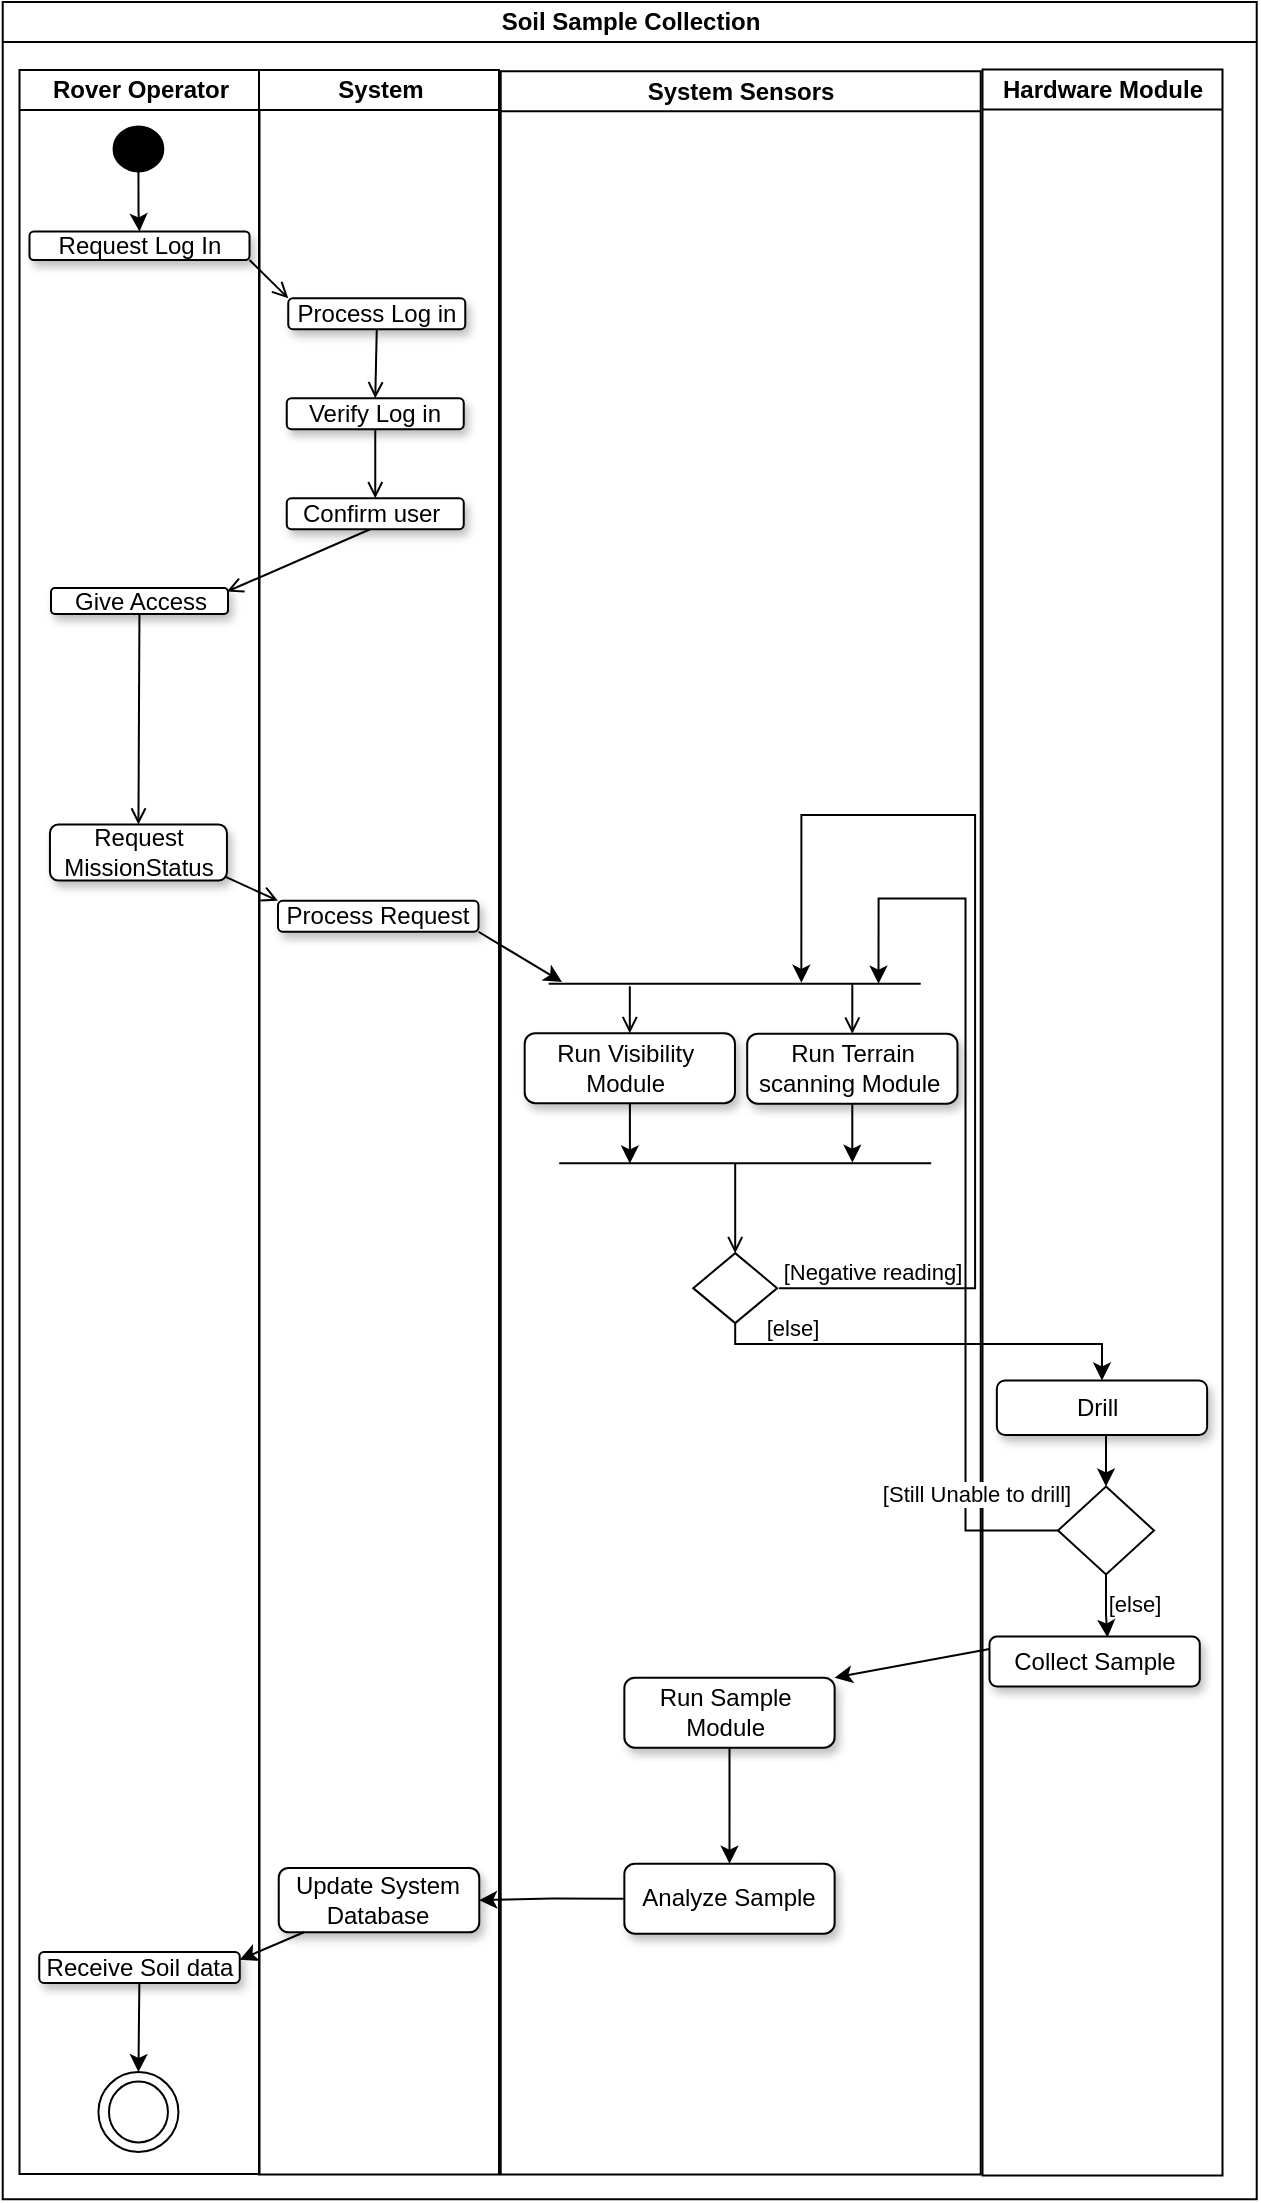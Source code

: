 <mxfile version="22.0.5" type="google">
  <diagram id="prtHgNgQTEPvFCAcTncT" name="Page-1">
    <mxGraphModel grid="0" page="1" gridSize="10" guides="1" tooltips="1" connect="1" arrows="1" fold="1" pageScale="1" pageWidth="827" pageHeight="1169" math="0" shadow="0">
      <root>
        <mxCell id="0" />
        <mxCell id="1" parent="0" />
        <mxCell id="AWUn-Fu58c9UiAzUyNMu-2" value="Rover Operator" style="swimlane;html=1;startSize=20;horizontal=0;direction=east;rotation=90;rounded=0;" vertex="1" parent="1">
          <mxGeometry x="-407.25" y="528" width="1052" height="120" as="geometry" />
        </mxCell>
        <mxCell id="AWUn-Fu58c9UiAzUyNMu-3" style="edgeStyle=orthogonalEdgeStyle;rounded=0;orthogonalLoop=1;jettySize=auto;html=1;entryX=0.5;entryY=0;entryDx=0;entryDy=0;" edge="1" parent="AWUn-Fu58c9UiAzUyNMu-2" source="AWUn-Fu58c9UiAzUyNMu-4" target="AWUn-Fu58c9UiAzUyNMu-7">
          <mxGeometry relative="1" as="geometry" />
        </mxCell>
        <mxCell id="AWUn-Fu58c9UiAzUyNMu-4" value="" style="ellipse;whiteSpace=wrap;html=1;direction=east;rotation=90;fillColor=#000000;rounded=0;" vertex="1" parent="AWUn-Fu58c9UiAzUyNMu-2">
          <mxGeometry x="514.22" y="-439" width="22.5" height="24.88" as="geometry" />
        </mxCell>
        <mxCell id="AWUn-Fu58c9UiAzUyNMu-5" value="" style="ellipse;whiteSpace=wrap;html=1;direction=east;rotation=90;rounded=0;" vertex="1" parent="AWUn-Fu58c9UiAzUyNMu-2">
          <mxGeometry x="505.47" y="535" width="40" height="40" as="geometry" />
        </mxCell>
        <mxCell id="AWUn-Fu58c9UiAzUyNMu-6" value="" style="ellipse;whiteSpace=wrap;html=1;direction=east;rotation=90;rounded=0;" vertex="1" parent="AWUn-Fu58c9UiAzUyNMu-2">
          <mxGeometry x="510.22" y="540.25" width="30.5" height="29.5" as="geometry" />
        </mxCell>
        <mxCell id="AWUn-Fu58c9UiAzUyNMu-7" value="Request Log In" style="rounded=1;whiteSpace=wrap;html=1;perimeterSpacing=0;glass=0;shadow=1;" vertex="1" parent="AWUn-Fu58c9UiAzUyNMu-2">
          <mxGeometry x="471" y="-385.28" width="110" height="14.28" as="geometry" />
        </mxCell>
        <mxCell id="AWUn-Fu58c9UiAzUyNMu-8" style="rounded=0;orthogonalLoop=1;jettySize=auto;html=1;endArrow=open;endFill=0;entryX=0.5;entryY=0;entryDx=0;entryDy=0;" edge="1" parent="AWUn-Fu58c9UiAzUyNMu-2" source="AWUn-Fu58c9UiAzUyNMu-9" target="AWUn-Fu58c9UiAzUyNMu-10">
          <mxGeometry relative="1" as="geometry">
            <mxPoint x="525.332" y="-189.0" as="targetPoint" />
            <mxPoint x="526.66" y="-248.311" as="sourcePoint" />
          </mxGeometry>
        </mxCell>
        <mxCell id="AWUn-Fu58c9UiAzUyNMu-9" value="Give Access" style="rounded=1;whiteSpace=wrap;html=1;glass=0;shadow=1;" vertex="1" parent="AWUn-Fu58c9UiAzUyNMu-2">
          <mxGeometry x="481.75" y="-207" width="88.5" height="13" as="geometry" />
        </mxCell>
        <mxCell id="AWUn-Fu58c9UiAzUyNMu-10" value="Request MissionStatus" style="rounded=1;whiteSpace=wrap;html=1;glass=0;shadow=1;" vertex="1" parent="AWUn-Fu58c9UiAzUyNMu-2">
          <mxGeometry x="481.22" y="-88.75" width="88.5" height="28" as="geometry" />
        </mxCell>
        <mxCell id="AWUn-Fu58c9UiAzUyNMu-11" style="hachureGap=4;orthogonalLoop=1;jettySize=auto;html=1;entryX=0;entryY=0.5;entryDx=0;entryDy=0;fontFamily=Architects Daughter;fontSource=https%3A%2F%2Ffonts.googleapis.com%2Fcss%3Ffamily%3DArchitects%2BDaughter;fontSize=16;" edge="1" parent="AWUn-Fu58c9UiAzUyNMu-2" source="AWUn-Fu58c9UiAzUyNMu-12" target="AWUn-Fu58c9UiAzUyNMu-5">
          <mxGeometry relative="1" as="geometry" />
        </mxCell>
        <mxCell id="AWUn-Fu58c9UiAzUyNMu-12" value="Receive Soil data" style="rounded=1;whiteSpace=wrap;html=1;shadow=1;" vertex="1" parent="AWUn-Fu58c9UiAzUyNMu-2">
          <mxGeometry x="475.88" y="475" width="100.25" height="15.5" as="geometry" />
        </mxCell>
        <mxCell id="AWUn-Fu58c9UiAzUyNMu-50" style="rounded=0;orthogonalLoop=1;jettySize=auto;html=1;endArrow=open;endFill=0;exitX=0.481;exitY=0.976;exitDx=0;exitDy=0;exitPerimeter=0;" edge="1" parent="AWUn-Fu58c9UiAzUyNMu-2" source="AWUn-Fu58c9UiAzUyNMu-15">
          <mxGeometry relative="1" as="geometry">
            <mxPoint x="569.72" y="-205.22" as="targetPoint" />
            <mxPoint x="645.357" y="-232.753" as="sourcePoint" />
          </mxGeometry>
        </mxCell>
        <mxCell id="AWUn-Fu58c9UiAzUyNMu-13" value="System&lt;br&gt;" style="swimlane;html=1;startSize=20;horizontal=0;direction=east;rotation=90;rounded=0;" vertex="1" parent="1">
          <mxGeometry x="-287.62" y="528.13" width="1052.25" height="120" as="geometry" />
        </mxCell>
        <mxCell id="AWUn-Fu58c9UiAzUyNMu-14" value="Process Log in" style="rounded=1;whiteSpace=wrap;html=1;glass=0;shadow=1;" vertex="1" parent="AWUn-Fu58c9UiAzUyNMu-13">
          <mxGeometry x="480.75" y="-352" width="88.5" height="15.5" as="geometry" />
        </mxCell>
        <mxCell id="AWUn-Fu58c9UiAzUyNMu-15" value="Confirm user&amp;nbsp;" style="rounded=1;whiteSpace=wrap;html=1;glass=0;shadow=1;" vertex="1" parent="AWUn-Fu58c9UiAzUyNMu-13">
          <mxGeometry x="480" y="-252" width="88.5" height="15.5" as="geometry" />
        </mxCell>
        <mxCell id="AWUn-Fu58c9UiAzUyNMu-16" value="Verify Log in" style="rounded=1;whiteSpace=wrap;html=1;glass=0;shadow=1;" vertex="1" parent="AWUn-Fu58c9UiAzUyNMu-13">
          <mxGeometry x="480" y="-302" width="88.5" height="15.5" as="geometry" />
        </mxCell>
        <mxCell id="AWUn-Fu58c9UiAzUyNMu-17" style="rounded=0;orthogonalLoop=1;jettySize=auto;html=1;entryX=0.5;entryY=0;entryDx=0;entryDy=0;exitX=0.5;exitY=1;exitDx=0;exitDy=0;endArrow=open;endFill=0;" edge="1" parent="AWUn-Fu58c9UiAzUyNMu-13" source="AWUn-Fu58c9UiAzUyNMu-14" target="AWUn-Fu58c9UiAzUyNMu-16">
          <mxGeometry relative="1" as="geometry" />
        </mxCell>
        <mxCell id="AWUn-Fu58c9UiAzUyNMu-18" style="rounded=0;orthogonalLoop=1;jettySize=auto;html=1;exitX=0.5;exitY=1;exitDx=0;exitDy=0;endArrow=open;endFill=0;entryX=0.5;entryY=0;entryDx=0;entryDy=0;" edge="1" parent="AWUn-Fu58c9UiAzUyNMu-13" source="AWUn-Fu58c9UiAzUyNMu-16" target="AWUn-Fu58c9UiAzUyNMu-15">
          <mxGeometry relative="1" as="geometry">
            <mxPoint x="571" y="-319" as="targetPoint" />
          </mxGeometry>
        </mxCell>
        <mxCell id="AWUn-Fu58c9UiAzUyNMu-22" value="Process Request" style="rounded=1;whiteSpace=wrap;html=1;shadow=1;" vertex="1" parent="AWUn-Fu58c9UiAzUyNMu-13">
          <mxGeometry x="475.62" y="-50.75" width="100.25" height="15.5" as="geometry" />
        </mxCell>
        <mxCell id="AWUn-Fu58c9UiAzUyNMu-105" value="Update System Database" style="rounded=1;whiteSpace=wrap;html=1;shadow=1;" vertex="1" parent="AWUn-Fu58c9UiAzUyNMu-13">
          <mxGeometry x="476" y="432.87" width="100.25" height="32.13" as="geometry" />
        </mxCell>
        <mxCell id="AWUn-Fu58c9UiAzUyNMu-34" style="rounded=0;orthogonalLoop=1;jettySize=auto;html=1;entryX=0;entryY=0;entryDx=0;entryDy=0;exitX=1;exitY=1;exitDx=0;exitDy=0;endArrow=open;endFill=0;" edge="1" parent="1" source="AWUn-Fu58c9UiAzUyNMu-7" target="AWUn-Fu58c9UiAzUyNMu-14">
          <mxGeometry relative="1" as="geometry">
            <mxPoint x="206.25" y="193.5" as="targetPoint" />
          </mxGeometry>
        </mxCell>
        <mxCell id="AWUn-Fu58c9UiAzUyNMu-35" value="System Sensors" style="swimlane;html=1;startSize=20;horizontal=0;direction=east;rotation=90;rounded=0;" vertex="1" parent="1">
          <mxGeometry x="-106.46" y="468.47" width="1051.64" height="240" as="geometry">
            <mxRectangle x="874" y="-66" width="40" height="120" as="alternateBounds" />
          </mxGeometry>
        </mxCell>
        <mxCell id="AWUn-Fu58c9UiAzUyNMu-36" value="" style="edgeStyle=orthogonalEdgeStyle;rounded=0;orthogonalLoop=1;jettySize=auto;html=1;endArrow=classic;endFill=1;" edge="1" parent="AWUn-Fu58c9UiAzUyNMu-35">
          <mxGeometry relative="1" as="geometry">
            <mxPoint x="546" y="38" as="sourcePoint" />
          </mxGeometry>
        </mxCell>
        <mxCell id="AWUn-Fu58c9UiAzUyNMu-76" style="edgeStyle=orthogonalEdgeStyle;rounded=0;orthogonalLoop=1;jettySize=auto;html=1;" edge="1" parent="AWUn-Fu58c9UiAzUyNMu-35" source="AWUn-Fu58c9UiAzUyNMu-56">
          <mxGeometry relative="1" as="geometry">
            <mxPoint x="470.375" y="140.267" as="targetPoint" />
          </mxGeometry>
        </mxCell>
        <mxCell id="AWUn-Fu58c9UiAzUyNMu-56" value="Run Visibility&amp;nbsp;&lt;br&gt;Module&amp;nbsp;" style="rounded=1;whiteSpace=wrap;html=1;shadow=1;" vertex="1" parent="AWUn-Fu58c9UiAzUyNMu-35">
          <mxGeometry x="417.81" y="75.1" width="105.13" height="35" as="geometry" />
        </mxCell>
        <mxCell id="AWUn-Fu58c9UiAzUyNMu-73" style="edgeStyle=orthogonalEdgeStyle;rounded=0;orthogonalLoop=1;jettySize=auto;html=1;startArrow=open;startFill=0;endArrow=none;endFill=0;" edge="1" parent="AWUn-Fu58c9UiAzUyNMu-35" source="AWUn-Fu58c9UiAzUyNMu-57">
          <mxGeometry relative="1" as="geometry">
            <mxPoint x="581.625" y="50.591" as="targetPoint" />
          </mxGeometry>
        </mxCell>
        <mxCell id="AWUn-Fu58c9UiAzUyNMu-77" style="edgeStyle=orthogonalEdgeStyle;rounded=0;orthogonalLoop=1;jettySize=auto;html=1;" edge="1" parent="AWUn-Fu58c9UiAzUyNMu-35" source="AWUn-Fu58c9UiAzUyNMu-57">
          <mxGeometry relative="1" as="geometry">
            <mxPoint x="581.625" y="139.85" as="targetPoint" />
          </mxGeometry>
        </mxCell>
        <mxCell id="AWUn-Fu58c9UiAzUyNMu-57" value="Run Terrain scanning Module&amp;nbsp;" style="rounded=1;whiteSpace=wrap;html=1;shadow=1;" vertex="1" parent="AWUn-Fu58c9UiAzUyNMu-35">
          <mxGeometry x="529.06" y="75.35" width="105.13" height="35" as="geometry" />
        </mxCell>
        <mxCell id="AWUn-Fu58c9UiAzUyNMu-68" value="" style="endArrow=none;html=1;rounded=0;" edge="1" parent="AWUn-Fu58c9UiAzUyNMu-35">
          <mxGeometry width="50" height="50" relative="1" as="geometry">
            <mxPoint x="429.81" y="50.35" as="sourcePoint" />
            <mxPoint x="615.81" y="50.35" as="targetPoint" />
          </mxGeometry>
        </mxCell>
        <mxCell id="AWUn-Fu58c9UiAzUyNMu-72" style="edgeStyle=orthogonalEdgeStyle;rounded=0;orthogonalLoop=1;jettySize=auto;html=1;startArrow=open;startFill=0;endArrow=none;endFill=0;" edge="1" parent="AWUn-Fu58c9UiAzUyNMu-35">
          <mxGeometry relative="1" as="geometry">
            <mxPoint x="470.375" y="51.626" as="targetPoint" />
            <mxPoint x="470.352" y="75.1" as="sourcePoint" />
          </mxGeometry>
        </mxCell>
        <mxCell id="AWUn-Fu58c9UiAzUyNMu-75" value="" style="endArrow=none;html=1;rounded=0;" edge="1" parent="AWUn-Fu58c9UiAzUyNMu-35">
          <mxGeometry width="50" height="50" relative="1" as="geometry">
            <mxPoint x="435.06" y="140.1" as="sourcePoint" />
            <mxPoint x="621.06" y="140.1" as="targetPoint" />
          </mxGeometry>
        </mxCell>
        <mxCell id="AWUn-Fu58c9UiAzUyNMu-79" style="edgeStyle=orthogonalEdgeStyle;rounded=0;orthogonalLoop=1;jettySize=auto;html=1;startArrow=open;startFill=0;endArrow=none;endFill=0;" edge="1" parent="AWUn-Fu58c9UiAzUyNMu-35" source="AWUn-Fu58c9UiAzUyNMu-78">
          <mxGeometry relative="1" as="geometry">
            <mxPoint x="523.06" y="140.335" as="targetPoint" />
          </mxGeometry>
        </mxCell>
        <mxCell id="AWUn-Fu58c9UiAzUyNMu-100" style="edgeStyle=orthogonalEdgeStyle;rounded=0;orthogonalLoop=1;jettySize=auto;html=1;" edge="1" parent="AWUn-Fu58c9UiAzUyNMu-35">
          <mxGeometry relative="1" as="geometry">
            <mxPoint x="556.14" y="49.933" as="targetPoint" />
            <mxPoint x="545.007" y="202.644" as="sourcePoint" />
            <Array as="points">
              <mxPoint x="643" y="203" />
              <mxPoint x="643" y="-34" />
              <mxPoint x="556" y="-34" />
            </Array>
          </mxGeometry>
        </mxCell>
        <mxCell id="AWUn-Fu58c9UiAzUyNMu-103" value="[Negative reading]" style="edgeLabel;html=1;align=center;verticalAlign=middle;resizable=0;points=[];" connectable="0" vertex="1" parent="AWUn-Fu58c9UiAzUyNMu-100">
          <mxGeometry x="-0.9" relative="1" as="geometry">
            <mxPoint x="21" y="-8" as="offset" />
          </mxGeometry>
        </mxCell>
        <mxCell id="AWUn-Fu58c9UiAzUyNMu-78" value="" style="rhombus;whiteSpace=wrap;html=1;" vertex="1" parent="AWUn-Fu58c9UiAzUyNMu-35">
          <mxGeometry x="502.06" y="185.1" width="42" height="35" as="geometry" />
        </mxCell>
        <mxCell id="AWUn-Fu58c9UiAzUyNMu-90" style="edgeStyle=orthogonalEdgeStyle;rounded=0;orthogonalLoop=1;jettySize=auto;html=1;entryX=0.5;entryY=0;entryDx=0;entryDy=0;" edge="1" parent="AWUn-Fu58c9UiAzUyNMu-35" source="AWUn-Fu58c9UiAzUyNMu-55" target="AWUn-Fu58c9UiAzUyNMu-89">
          <mxGeometry relative="1" as="geometry" />
        </mxCell>
        <mxCell id="AWUn-Fu58c9UiAzUyNMu-55" value="Run Sample&amp;nbsp;&lt;br&gt;Module&amp;nbsp;" style="rounded=1;whiteSpace=wrap;html=1;shadow=1;" vertex="1" parent="AWUn-Fu58c9UiAzUyNMu-35">
          <mxGeometry x="467.64" y="397.35" width="105.13" height="35" as="geometry" />
        </mxCell>
        <mxCell id="AWUn-Fu58c9UiAzUyNMu-89" value="Analyze Sample" style="rounded=1;whiteSpace=wrap;html=1;shadow=1;" vertex="1" parent="AWUn-Fu58c9UiAzUyNMu-35">
          <mxGeometry x="467.64" y="490.35" width="105.13" height="35" as="geometry" />
        </mxCell>
        <mxCell id="AWUn-Fu58c9UiAzUyNMu-49" style="rounded=0;orthogonalLoop=1;jettySize=auto;html=1;entryX=0;entryY=0;entryDx=0;entryDy=0;endArrow=open;endFill=0;exitX=0.996;exitY=0.941;exitDx=0;exitDy=0;exitPerimeter=0;" edge="1" parent="1" source="AWUn-Fu58c9UiAzUyNMu-10" target="AWUn-Fu58c9UiAzUyNMu-22">
          <mxGeometry relative="1" as="geometry" />
        </mxCell>
        <mxCell id="AWUn-Fu58c9UiAzUyNMu-52" value="Soil Sample Collection" style="swimlane;html=1;childLayout=stackLayout;resizeParent=1;resizeParentMax=0;horizontal=0;startSize=20;horizontalStack=0;direction=east;rotation=90;rounded=0;" vertex="1" parent="1">
          <mxGeometry x="-185.46" y="263.82" width="1098.64" height="627" as="geometry" />
        </mxCell>
        <mxCell id="AWUn-Fu58c9UiAzUyNMu-25" value="Hardware Module" style="swimlane;html=1;startSize=20;horizontal=0;direction=east;rotation=90;rounded=0;" vertex="1" parent="1">
          <mxGeometry x="73.75" y="528.25" width="1053" height="120" as="geometry" />
        </mxCell>
        <mxCell id="AWUn-Fu58c9UiAzUyNMu-26" value="" style="edgeStyle=orthogonalEdgeStyle;rounded=0;orthogonalLoop=1;jettySize=auto;html=1;endArrow=classic;endFill=1;" edge="1" parent="AWUn-Fu58c9UiAzUyNMu-25">
          <mxGeometry relative="1" as="geometry">
            <mxPoint x="523" y="-131" as="sourcePoint" />
          </mxGeometry>
        </mxCell>
        <mxCell id="AWUn-Fu58c9UiAzUyNMu-96" style="edgeStyle=orthogonalEdgeStyle;rounded=0;orthogonalLoop=1;jettySize=auto;html=1;exitX=0.5;exitY=1;exitDx=0;exitDy=0;entryX=0.5;entryY=0;entryDx=0;entryDy=0;" edge="1" parent="AWUn-Fu58c9UiAzUyNMu-25" source="AWUn-Fu58c9UiAzUyNMu-29" target="AWUn-Fu58c9UiAzUyNMu-59">
          <mxGeometry relative="1" as="geometry" />
        </mxCell>
        <mxCell id="AWUn-Fu58c9UiAzUyNMu-29" value="Drill&amp;nbsp;" style="rounded=1;whiteSpace=wrap;html=1;shadow=1;" vertex="1" parent="AWUn-Fu58c9UiAzUyNMu-25">
          <mxGeometry x="473.68" y="189" width="105.13" height="27.25" as="geometry" />
        </mxCell>
        <mxCell id="AWUn-Fu58c9UiAzUyNMu-30" value="Collect Sample" style="rounded=1;whiteSpace=wrap;html=1;glass=0;shadow=1;" vertex="1" parent="AWUn-Fu58c9UiAzUyNMu-25">
          <mxGeometry x="470" y="317" width="105.13" height="25" as="geometry" />
        </mxCell>
        <mxCell id="AWUn-Fu58c9UiAzUyNMu-99" style="edgeStyle=orthogonalEdgeStyle;rounded=0;orthogonalLoop=1;jettySize=auto;html=1;" edge="1" parent="AWUn-Fu58c9UiAzUyNMu-25" source="AWUn-Fu58c9UiAzUyNMu-59">
          <mxGeometry relative="1" as="geometry">
            <mxPoint x="414.5" y="-9.417" as="targetPoint" />
            <Array as="points">
              <mxPoint x="458" y="264" />
              <mxPoint x="458" y="-52" />
              <mxPoint x="415" y="-52" />
            </Array>
          </mxGeometry>
        </mxCell>
        <mxCell id="AWUn-Fu58c9UiAzUyNMu-101" value="[Still Unable to drill]" style="edgeLabel;html=1;align=center;verticalAlign=middle;resizable=0;points=[];" connectable="0" vertex="1" parent="AWUn-Fu58c9UiAzUyNMu-99">
          <mxGeometry x="-0.905" relative="1" as="geometry">
            <mxPoint x="-20" y="-19" as="offset" />
          </mxGeometry>
        </mxCell>
        <mxCell id="AWUn-Fu58c9UiAzUyNMu-59" value="" style="rhombus;whiteSpace=wrap;html=1;hachureGap=4;fontFamily=Architects Daughter;fontSource=https%3A%2F%2Ffonts.googleapis.com%2Fcss%3Ffamily%3DArchitects%2BDaughter;fontSize=20;" vertex="1" parent="AWUn-Fu58c9UiAzUyNMu-25">
          <mxGeometry x="504.25" y="242" width="48" height="44" as="geometry" />
        </mxCell>
        <mxCell id="AWUn-Fu58c9UiAzUyNMu-95" style="edgeStyle=orthogonalEdgeStyle;rounded=0;orthogonalLoop=1;jettySize=auto;html=1;entryX=0.561;entryY=0.02;entryDx=0;entryDy=0;entryPerimeter=0;" edge="1" parent="AWUn-Fu58c9UiAzUyNMu-25" source="AWUn-Fu58c9UiAzUyNMu-59" target="AWUn-Fu58c9UiAzUyNMu-30">
          <mxGeometry relative="1" as="geometry" />
        </mxCell>
        <mxCell id="AWUn-Fu58c9UiAzUyNMu-110" value="[else]" style="edgeLabel;html=1;align=center;verticalAlign=middle;resizable=0;points=[];" connectable="0" vertex="1" parent="AWUn-Fu58c9UiAzUyNMu-95">
          <mxGeometry x="-0.145" y="-1" relative="1" as="geometry">
            <mxPoint x="15" as="offset" />
          </mxGeometry>
        </mxCell>
        <mxCell id="AWUn-Fu58c9UiAzUyNMu-67" style="rounded=0;orthogonalLoop=1;jettySize=auto;html=1;exitX=1;exitY=1;exitDx=0;exitDy=0;" edge="1" parent="1" source="AWUn-Fu58c9UiAzUyNMu-22">
          <mxGeometry relative="1" as="geometry">
            <mxPoint x="330" y="518" as="targetPoint" />
          </mxGeometry>
        </mxCell>
        <mxCell id="AWUn-Fu58c9UiAzUyNMu-88" style="rounded=0;orthogonalLoop=1;jettySize=auto;html=1;exitX=0;exitY=0.25;exitDx=0;exitDy=0;entryX=1;entryY=0;entryDx=0;entryDy=0;" edge="1" parent="1" source="AWUn-Fu58c9UiAzUyNMu-30" target="AWUn-Fu58c9UiAzUyNMu-55">
          <mxGeometry relative="1" as="geometry">
            <mxPoint x="544.74" y="818.65" as="sourcePoint" />
            <mxPoint x="470" y="711" as="targetPoint" />
          </mxGeometry>
        </mxCell>
        <mxCell id="AWUn-Fu58c9UiAzUyNMu-98" style="edgeStyle=orthogonalEdgeStyle;rounded=0;orthogonalLoop=1;jettySize=auto;html=1;exitX=0.5;exitY=1;exitDx=0;exitDy=0;entryX=0.5;entryY=0;entryDx=0;entryDy=0;" edge="1" parent="1" source="AWUn-Fu58c9UiAzUyNMu-78" target="AWUn-Fu58c9UiAzUyNMu-29">
          <mxGeometry relative="1" as="geometry">
            <Array as="points">
              <mxPoint x="416" y="699" />
              <mxPoint x="600" y="699" />
            </Array>
          </mxGeometry>
        </mxCell>
        <mxCell id="AWUn-Fu58c9UiAzUyNMu-102" value="[else]" style="edgeLabel;html=1;align=center;verticalAlign=middle;resizable=0;points=[];" connectable="0" vertex="1" parent="AWUn-Fu58c9UiAzUyNMu-98">
          <mxGeometry x="-0.639" relative="1" as="geometry">
            <mxPoint y="-8" as="offset" />
          </mxGeometry>
        </mxCell>
        <mxCell id="AWUn-Fu58c9UiAzUyNMu-106" style="edgeStyle=orthogonalEdgeStyle;rounded=0;orthogonalLoop=1;jettySize=auto;html=1;exitX=0;exitY=0.5;exitDx=0;exitDy=0;entryX=1;entryY=0.5;entryDx=0;entryDy=0;" edge="1" parent="1" source="AWUn-Fu58c9UiAzUyNMu-89" target="AWUn-Fu58c9UiAzUyNMu-105">
          <mxGeometry relative="1" as="geometry" />
        </mxCell>
        <mxCell id="AWUn-Fu58c9UiAzUyNMu-109" style="rounded=0;orthogonalLoop=1;jettySize=auto;html=1;entryX=1;entryY=0.25;entryDx=0;entryDy=0;" edge="1" parent="1" source="AWUn-Fu58c9UiAzUyNMu-105" target="AWUn-Fu58c9UiAzUyNMu-12">
          <mxGeometry relative="1" as="geometry" />
        </mxCell>
      </root>
    </mxGraphModel>
  </diagram>
</mxfile>
